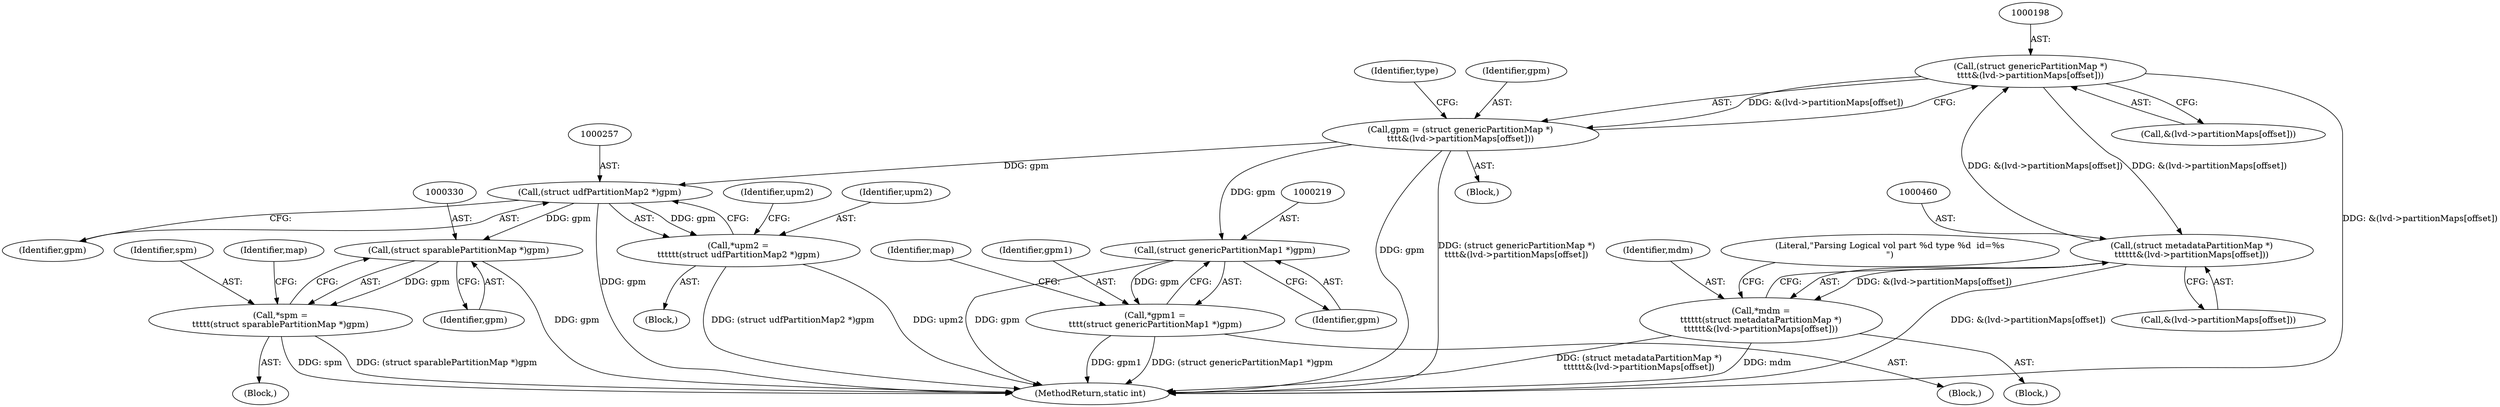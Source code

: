 digraph "0_linux_adee11b2085bee90bd8f4f52123ffb07882d6256@array" {
"1000197" [label="(Call,(struct genericPartitionMap *)\n\t\t\t\t&(lvd->partitionMaps[offset]))"];
"1000459" [label="(Call,(struct metadataPartitionMap *)\n\t\t\t\t\t\t&(lvd->partitionMaps[offset]))"];
"1000197" [label="(Call,(struct genericPartitionMap *)\n\t\t\t\t&(lvd->partitionMaps[offset]))"];
"1000195" [label="(Call,gpm = (struct genericPartitionMap *)\n\t\t\t\t&(lvd->partitionMaps[offset]))"];
"1000218" [label="(Call,(struct genericPartitionMap1 *)gpm)"];
"1000216" [label="(Call,*gpm1 =\n\t\t\t\t(struct genericPartitionMap1 *)gpm)"];
"1000256" [label="(Call,(struct udfPartitionMap2 *)gpm)"];
"1000254" [label="(Call,*upm2 =\n\t\t\t\t\t\t(struct udfPartitionMap2 *)gpm)"];
"1000329" [label="(Call,(struct sparablePartitionMap *)gpm)"];
"1000327" [label="(Call,*spm =\n\t\t\t\t\t(struct sparablePartitionMap *)gpm)"];
"1000457" [label="(Call,*mdm =\n\t\t\t\t\t\t(struct metadataPartitionMap *)\n\t\t\t\t\t\t&(lvd->partitionMaps[offset]))"];
"1000195" [label="(Call,gpm = (struct genericPartitionMap *)\n\t\t\t\t&(lvd->partitionMaps[offset]))"];
"1000206" [label="(Identifier,type)"];
"1000223" [label="(Identifier,map)"];
"1000185" [label="(Block,)"];
"1000216" [label="(Call,*gpm1 =\n\t\t\t\t(struct genericPartitionMap1 *)gpm)"];
"1000664" [label="(MethodReturn,static int)"];
"1000329" [label="(Call,(struct sparablePartitionMap *)gpm)"];
"1000255" [label="(Identifier,upm2)"];
"1000218" [label="(Call,(struct genericPartitionMap1 *)gpm)"];
"1000459" [label="(Call,(struct metadataPartitionMap *)\n\t\t\t\t\t\t&(lvd->partitionMaps[offset]))"];
"1000196" [label="(Identifier,gpm)"];
"1000220" [label="(Identifier,gpm)"];
"1000334" [label="(Identifier,map)"];
"1000199" [label="(Call,&(lvd->partitionMaps[offset]))"];
"1000323" [label="(Block,)"];
"1000457" [label="(Call,*mdm =\n\t\t\t\t\t\t(struct metadataPartitionMap *)\n\t\t\t\t\t\t&(lvd->partitionMaps[offset]))"];
"1000214" [label="(Block,)"];
"1000458" [label="(Identifier,mdm)"];
"1000197" [label="(Call,(struct genericPartitionMap *)\n\t\t\t\t&(lvd->partitionMaps[offset]))"];
"1000468" [label="(Literal,\"Parsing Logical vol part %d type %d  id=%s\n\")"];
"1000264" [label="(Identifier,upm2)"];
"1000256" [label="(Call,(struct udfPartitionMap2 *)gpm)"];
"1000217" [label="(Identifier,gpm1)"];
"1000252" [label="(Block,)"];
"1000254" [label="(Call,*upm2 =\n\t\t\t\t\t\t(struct udfPartitionMap2 *)gpm)"];
"1000461" [label="(Call,&(lvd->partitionMaps[offset]))"];
"1000328" [label="(Identifier,spm)"];
"1000446" [label="(Block,)"];
"1000327" [label="(Call,*spm =\n\t\t\t\t\t(struct sparablePartitionMap *)gpm)"];
"1000331" [label="(Identifier,gpm)"];
"1000258" [label="(Identifier,gpm)"];
"1000197" -> "1000195"  [label="AST: "];
"1000197" -> "1000199"  [label="CFG: "];
"1000198" -> "1000197"  [label="AST: "];
"1000199" -> "1000197"  [label="AST: "];
"1000195" -> "1000197"  [label="CFG: "];
"1000197" -> "1000664"  [label="DDG: &(lvd->partitionMaps[offset])"];
"1000197" -> "1000195"  [label="DDG: &(lvd->partitionMaps[offset])"];
"1000459" -> "1000197"  [label="DDG: &(lvd->partitionMaps[offset])"];
"1000197" -> "1000459"  [label="DDG: &(lvd->partitionMaps[offset])"];
"1000459" -> "1000457"  [label="AST: "];
"1000459" -> "1000461"  [label="CFG: "];
"1000460" -> "1000459"  [label="AST: "];
"1000461" -> "1000459"  [label="AST: "];
"1000457" -> "1000459"  [label="CFG: "];
"1000459" -> "1000664"  [label="DDG: &(lvd->partitionMaps[offset])"];
"1000459" -> "1000457"  [label="DDG: &(lvd->partitionMaps[offset])"];
"1000195" -> "1000185"  [label="AST: "];
"1000196" -> "1000195"  [label="AST: "];
"1000206" -> "1000195"  [label="CFG: "];
"1000195" -> "1000664"  [label="DDG: (struct genericPartitionMap *)\n\t\t\t\t&(lvd->partitionMaps[offset])"];
"1000195" -> "1000664"  [label="DDG: gpm"];
"1000195" -> "1000218"  [label="DDG: gpm"];
"1000195" -> "1000256"  [label="DDG: gpm"];
"1000218" -> "1000216"  [label="AST: "];
"1000218" -> "1000220"  [label="CFG: "];
"1000219" -> "1000218"  [label="AST: "];
"1000220" -> "1000218"  [label="AST: "];
"1000216" -> "1000218"  [label="CFG: "];
"1000218" -> "1000664"  [label="DDG: gpm"];
"1000218" -> "1000216"  [label="DDG: gpm"];
"1000216" -> "1000214"  [label="AST: "];
"1000217" -> "1000216"  [label="AST: "];
"1000223" -> "1000216"  [label="CFG: "];
"1000216" -> "1000664"  [label="DDG: gpm1"];
"1000216" -> "1000664"  [label="DDG: (struct genericPartitionMap1 *)gpm"];
"1000256" -> "1000254"  [label="AST: "];
"1000256" -> "1000258"  [label="CFG: "];
"1000257" -> "1000256"  [label="AST: "];
"1000258" -> "1000256"  [label="AST: "];
"1000254" -> "1000256"  [label="CFG: "];
"1000256" -> "1000664"  [label="DDG: gpm"];
"1000256" -> "1000254"  [label="DDG: gpm"];
"1000256" -> "1000329"  [label="DDG: gpm"];
"1000254" -> "1000252"  [label="AST: "];
"1000255" -> "1000254"  [label="AST: "];
"1000264" -> "1000254"  [label="CFG: "];
"1000254" -> "1000664"  [label="DDG: upm2"];
"1000254" -> "1000664"  [label="DDG: (struct udfPartitionMap2 *)gpm"];
"1000329" -> "1000327"  [label="AST: "];
"1000329" -> "1000331"  [label="CFG: "];
"1000330" -> "1000329"  [label="AST: "];
"1000331" -> "1000329"  [label="AST: "];
"1000327" -> "1000329"  [label="CFG: "];
"1000329" -> "1000664"  [label="DDG: gpm"];
"1000329" -> "1000327"  [label="DDG: gpm"];
"1000327" -> "1000323"  [label="AST: "];
"1000328" -> "1000327"  [label="AST: "];
"1000334" -> "1000327"  [label="CFG: "];
"1000327" -> "1000664"  [label="DDG: spm"];
"1000327" -> "1000664"  [label="DDG: (struct sparablePartitionMap *)gpm"];
"1000457" -> "1000446"  [label="AST: "];
"1000458" -> "1000457"  [label="AST: "];
"1000468" -> "1000457"  [label="CFG: "];
"1000457" -> "1000664"  [label="DDG: (struct metadataPartitionMap *)\n\t\t\t\t\t\t&(lvd->partitionMaps[offset])"];
"1000457" -> "1000664"  [label="DDG: mdm"];
}
